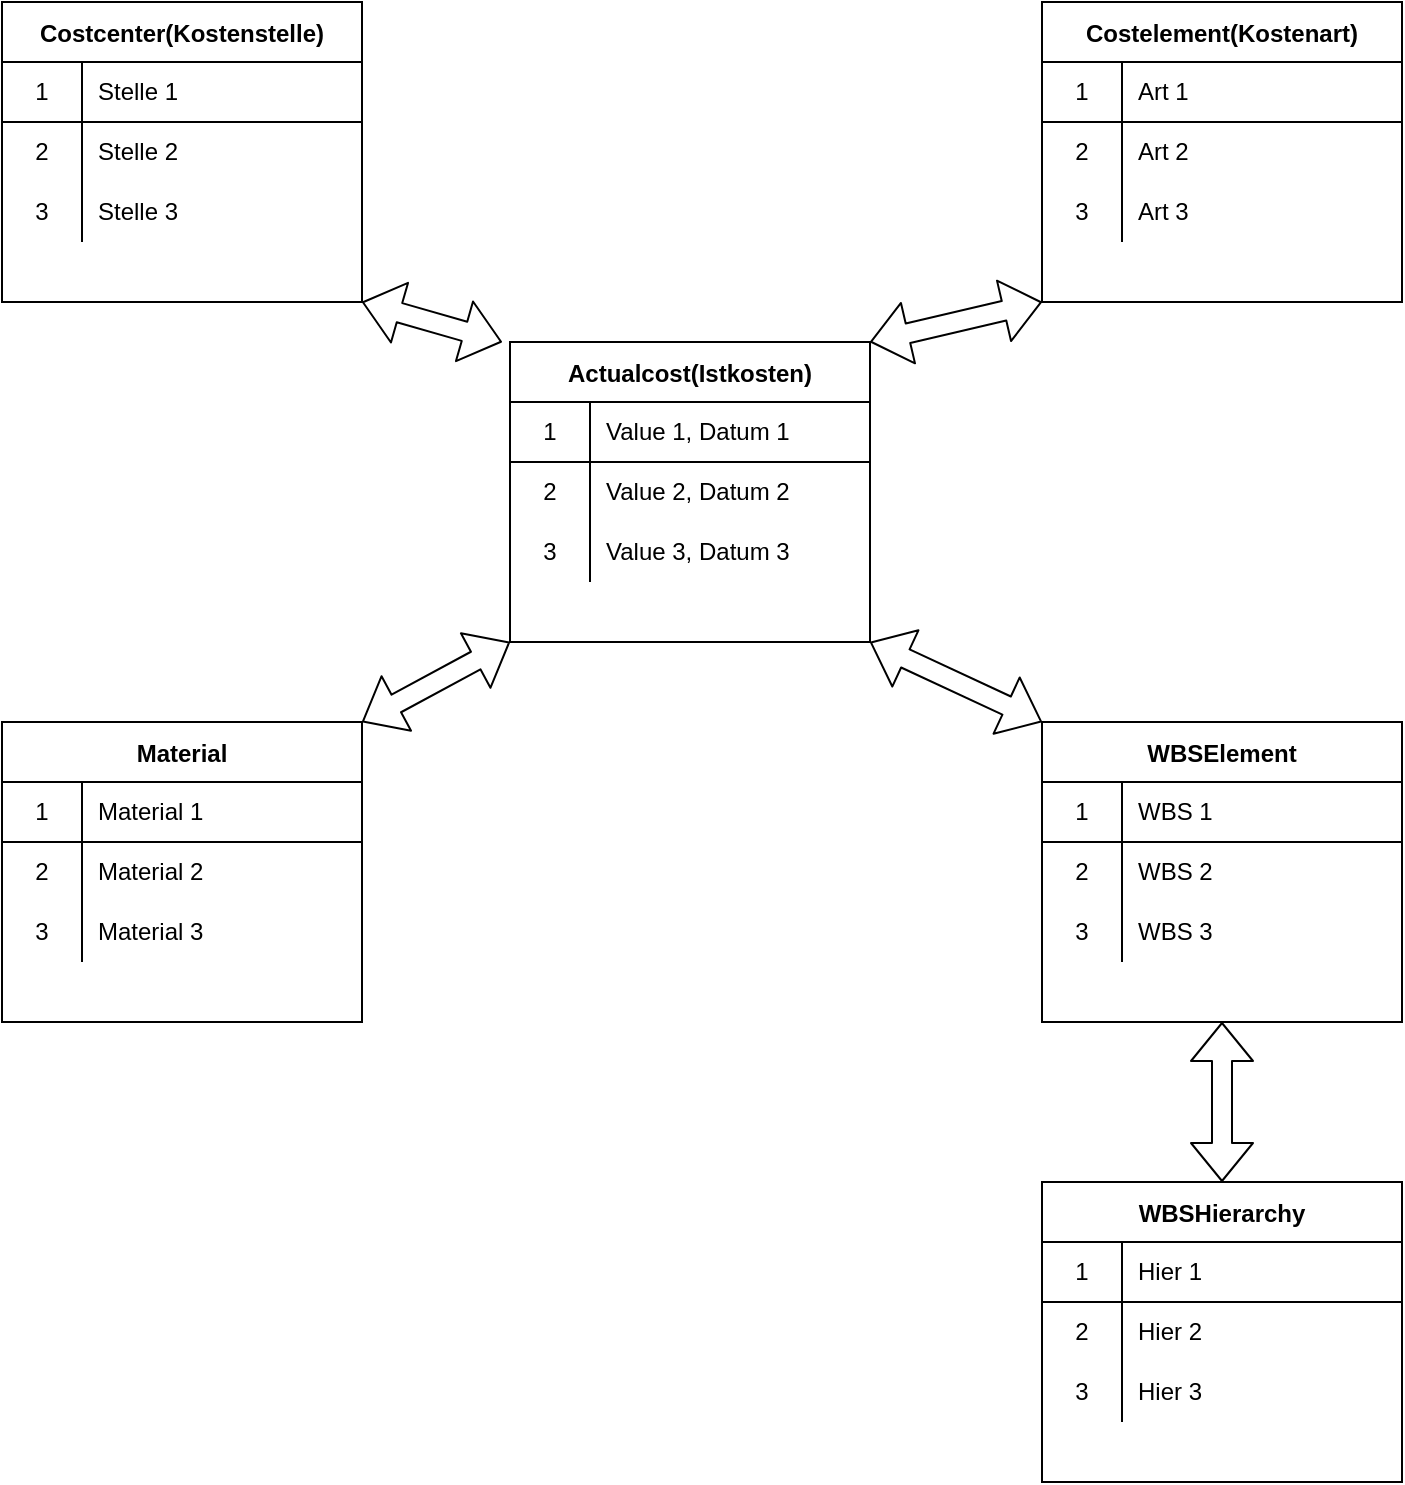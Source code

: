 <mxfile version="14.8.6" type="github">
  <diagram id="VCSpTA-SjYU76D78YNwS" name="Page-1">
    <mxGraphModel dx="1384" dy="817" grid="1" gridSize="10" guides="1" tooltips="1" connect="1" arrows="1" fold="1" page="1" pageScale="1" pageWidth="827" pageHeight="1169" math="0" shadow="0">
      <root>
        <mxCell id="0" />
        <mxCell id="1" parent="0" />
        <mxCell id="9h3Nq024I1QE6qbpNNlG-1" value="Actualcost(Istkosten)" style="shape=table;startSize=30;container=1;collapsible=0;childLayout=tableLayout;fixedRows=1;rowLines=0;fontStyle=1;align=center;" vertex="1" parent="1">
          <mxGeometry x="324" y="280" width="180" height="150" as="geometry" />
        </mxCell>
        <mxCell id="9h3Nq024I1QE6qbpNNlG-2" value="" style="shape=partialRectangle;html=1;whiteSpace=wrap;collapsible=0;dropTarget=0;pointerEvents=0;fillColor=none;top=0;left=0;bottom=1;right=0;points=[[0,0.5],[1,0.5]];portConstraint=eastwest;" vertex="1" parent="9h3Nq024I1QE6qbpNNlG-1">
          <mxGeometry y="30" width="180" height="30" as="geometry" />
        </mxCell>
        <mxCell id="9h3Nq024I1QE6qbpNNlG-3" value="1" style="shape=partialRectangle;html=1;whiteSpace=wrap;connectable=0;fillColor=none;top=0;left=0;bottom=0;right=0;overflow=hidden;" vertex="1" parent="9h3Nq024I1QE6qbpNNlG-2">
          <mxGeometry width="40" height="30" as="geometry" />
        </mxCell>
        <mxCell id="9h3Nq024I1QE6qbpNNlG-4" value="Value 1, Datum 1" style="shape=partialRectangle;html=1;whiteSpace=wrap;connectable=0;fillColor=none;top=0;left=0;bottom=0;right=0;align=left;spacingLeft=6;overflow=hidden;" vertex="1" parent="9h3Nq024I1QE6qbpNNlG-2">
          <mxGeometry x="40" width="140" height="30" as="geometry" />
        </mxCell>
        <mxCell id="9h3Nq024I1QE6qbpNNlG-5" value="" style="shape=partialRectangle;html=1;whiteSpace=wrap;collapsible=0;dropTarget=0;pointerEvents=0;fillColor=none;top=0;left=0;bottom=0;right=0;points=[[0,0.5],[1,0.5]];portConstraint=eastwest;" vertex="1" parent="9h3Nq024I1QE6qbpNNlG-1">
          <mxGeometry y="60" width="180" height="30" as="geometry" />
        </mxCell>
        <mxCell id="9h3Nq024I1QE6qbpNNlG-6" value="2" style="shape=partialRectangle;html=1;whiteSpace=wrap;connectable=0;fillColor=none;top=0;left=0;bottom=0;right=0;overflow=hidden;" vertex="1" parent="9h3Nq024I1QE6qbpNNlG-5">
          <mxGeometry width="40" height="30" as="geometry" />
        </mxCell>
        <mxCell id="9h3Nq024I1QE6qbpNNlG-7" value="Value 2, Datum 2" style="shape=partialRectangle;html=1;whiteSpace=wrap;connectable=0;fillColor=none;top=0;left=0;bottom=0;right=0;align=left;spacingLeft=6;overflow=hidden;" vertex="1" parent="9h3Nq024I1QE6qbpNNlG-5">
          <mxGeometry x="40" width="140" height="30" as="geometry" />
        </mxCell>
        <mxCell id="9h3Nq024I1QE6qbpNNlG-8" value="" style="shape=partialRectangle;html=1;whiteSpace=wrap;collapsible=0;dropTarget=0;pointerEvents=0;fillColor=none;top=0;left=0;bottom=0;right=0;points=[[0,0.5],[1,0.5]];portConstraint=eastwest;" vertex="1" parent="9h3Nq024I1QE6qbpNNlG-1">
          <mxGeometry y="90" width="180" height="30" as="geometry" />
        </mxCell>
        <mxCell id="9h3Nq024I1QE6qbpNNlG-9" value="3" style="shape=partialRectangle;html=1;whiteSpace=wrap;connectable=0;fillColor=none;top=0;left=0;bottom=0;right=0;overflow=hidden;" vertex="1" parent="9h3Nq024I1QE6qbpNNlG-8">
          <mxGeometry width="40" height="30" as="geometry" />
        </mxCell>
        <mxCell id="9h3Nq024I1QE6qbpNNlG-10" value="Value 3, Datum 3" style="shape=partialRectangle;html=1;whiteSpace=wrap;connectable=0;fillColor=none;top=0;left=0;bottom=0;right=0;align=left;spacingLeft=6;overflow=hidden;" vertex="1" parent="9h3Nq024I1QE6qbpNNlG-8">
          <mxGeometry x="40" width="140" height="30" as="geometry" />
        </mxCell>
        <mxCell id="9h3Nq024I1QE6qbpNNlG-11" value="Costcenter(Kostenstelle)" style="shape=table;startSize=30;container=1;collapsible=0;childLayout=tableLayout;fixedRows=1;rowLines=0;fontStyle=1;align=center;" vertex="1" parent="1">
          <mxGeometry x="70" y="110" width="180" height="150" as="geometry" />
        </mxCell>
        <mxCell id="9h3Nq024I1QE6qbpNNlG-12" value="" style="shape=partialRectangle;html=1;whiteSpace=wrap;collapsible=0;dropTarget=0;pointerEvents=0;fillColor=none;top=0;left=0;bottom=1;right=0;points=[[0,0.5],[1,0.5]];portConstraint=eastwest;" vertex="1" parent="9h3Nq024I1QE6qbpNNlG-11">
          <mxGeometry y="30" width="180" height="30" as="geometry" />
        </mxCell>
        <mxCell id="9h3Nq024I1QE6qbpNNlG-13" value="1" style="shape=partialRectangle;html=1;whiteSpace=wrap;connectable=0;fillColor=none;top=0;left=0;bottom=0;right=0;overflow=hidden;" vertex="1" parent="9h3Nq024I1QE6qbpNNlG-12">
          <mxGeometry width="40" height="30" as="geometry" />
        </mxCell>
        <mxCell id="9h3Nq024I1QE6qbpNNlG-14" value="Stelle 1" style="shape=partialRectangle;html=1;whiteSpace=wrap;connectable=0;fillColor=none;top=0;left=0;bottom=0;right=0;align=left;spacingLeft=6;overflow=hidden;" vertex="1" parent="9h3Nq024I1QE6qbpNNlG-12">
          <mxGeometry x="40" width="140" height="30" as="geometry" />
        </mxCell>
        <mxCell id="9h3Nq024I1QE6qbpNNlG-15" value="" style="shape=partialRectangle;html=1;whiteSpace=wrap;collapsible=0;dropTarget=0;pointerEvents=0;fillColor=none;top=0;left=0;bottom=0;right=0;points=[[0,0.5],[1,0.5]];portConstraint=eastwest;" vertex="1" parent="9h3Nq024I1QE6qbpNNlG-11">
          <mxGeometry y="60" width="180" height="30" as="geometry" />
        </mxCell>
        <mxCell id="9h3Nq024I1QE6qbpNNlG-16" value="2" style="shape=partialRectangle;html=1;whiteSpace=wrap;connectable=0;fillColor=none;top=0;left=0;bottom=0;right=0;overflow=hidden;" vertex="1" parent="9h3Nq024I1QE6qbpNNlG-15">
          <mxGeometry width="40" height="30" as="geometry" />
        </mxCell>
        <mxCell id="9h3Nq024I1QE6qbpNNlG-17" value="Stelle 2" style="shape=partialRectangle;html=1;whiteSpace=wrap;connectable=0;fillColor=none;top=0;left=0;bottom=0;right=0;align=left;spacingLeft=6;overflow=hidden;" vertex="1" parent="9h3Nq024I1QE6qbpNNlG-15">
          <mxGeometry x="40" width="140" height="30" as="geometry" />
        </mxCell>
        <mxCell id="9h3Nq024I1QE6qbpNNlG-18" value="" style="shape=partialRectangle;html=1;whiteSpace=wrap;collapsible=0;dropTarget=0;pointerEvents=0;fillColor=none;top=0;left=0;bottom=0;right=0;points=[[0,0.5],[1,0.5]];portConstraint=eastwest;" vertex="1" parent="9h3Nq024I1QE6qbpNNlG-11">
          <mxGeometry y="90" width="180" height="30" as="geometry" />
        </mxCell>
        <mxCell id="9h3Nq024I1QE6qbpNNlG-19" value="3" style="shape=partialRectangle;html=1;whiteSpace=wrap;connectable=0;fillColor=none;top=0;left=0;bottom=0;right=0;overflow=hidden;" vertex="1" parent="9h3Nq024I1QE6qbpNNlG-18">
          <mxGeometry width="40" height="30" as="geometry" />
        </mxCell>
        <mxCell id="9h3Nq024I1QE6qbpNNlG-20" value="Stelle 3" style="shape=partialRectangle;html=1;whiteSpace=wrap;connectable=0;fillColor=none;top=0;left=0;bottom=0;right=0;align=left;spacingLeft=6;overflow=hidden;" vertex="1" parent="9h3Nq024I1QE6qbpNNlG-18">
          <mxGeometry x="40" width="140" height="30" as="geometry" />
        </mxCell>
        <mxCell id="9h3Nq024I1QE6qbpNNlG-21" value="Costelement(Kostenart)" style="shape=table;startSize=30;container=1;collapsible=0;childLayout=tableLayout;fixedRows=1;rowLines=0;fontStyle=1;align=center;" vertex="1" parent="1">
          <mxGeometry x="590" y="110" width="180" height="150" as="geometry" />
        </mxCell>
        <mxCell id="9h3Nq024I1QE6qbpNNlG-22" value="" style="shape=partialRectangle;html=1;whiteSpace=wrap;collapsible=0;dropTarget=0;pointerEvents=0;fillColor=none;top=0;left=0;bottom=1;right=0;points=[[0,0.5],[1,0.5]];portConstraint=eastwest;" vertex="1" parent="9h3Nq024I1QE6qbpNNlG-21">
          <mxGeometry y="30" width="180" height="30" as="geometry" />
        </mxCell>
        <mxCell id="9h3Nq024I1QE6qbpNNlG-23" value="1" style="shape=partialRectangle;html=1;whiteSpace=wrap;connectable=0;fillColor=none;top=0;left=0;bottom=0;right=0;overflow=hidden;" vertex="1" parent="9h3Nq024I1QE6qbpNNlG-22">
          <mxGeometry width="40" height="30" as="geometry" />
        </mxCell>
        <mxCell id="9h3Nq024I1QE6qbpNNlG-24" value="Art 1" style="shape=partialRectangle;html=1;whiteSpace=wrap;connectable=0;fillColor=none;top=0;left=0;bottom=0;right=0;align=left;spacingLeft=6;overflow=hidden;" vertex="1" parent="9h3Nq024I1QE6qbpNNlG-22">
          <mxGeometry x="40" width="140" height="30" as="geometry" />
        </mxCell>
        <mxCell id="9h3Nq024I1QE6qbpNNlG-25" value="" style="shape=partialRectangle;html=1;whiteSpace=wrap;collapsible=0;dropTarget=0;pointerEvents=0;fillColor=none;top=0;left=0;bottom=0;right=0;points=[[0,0.5],[1,0.5]];portConstraint=eastwest;" vertex="1" parent="9h3Nq024I1QE6qbpNNlG-21">
          <mxGeometry y="60" width="180" height="30" as="geometry" />
        </mxCell>
        <mxCell id="9h3Nq024I1QE6qbpNNlG-26" value="2" style="shape=partialRectangle;html=1;whiteSpace=wrap;connectable=0;fillColor=none;top=0;left=0;bottom=0;right=0;overflow=hidden;" vertex="1" parent="9h3Nq024I1QE6qbpNNlG-25">
          <mxGeometry width="40" height="30" as="geometry" />
        </mxCell>
        <mxCell id="9h3Nq024I1QE6qbpNNlG-27" value="Art 2" style="shape=partialRectangle;html=1;whiteSpace=wrap;connectable=0;fillColor=none;top=0;left=0;bottom=0;right=0;align=left;spacingLeft=6;overflow=hidden;" vertex="1" parent="9h3Nq024I1QE6qbpNNlG-25">
          <mxGeometry x="40" width="140" height="30" as="geometry" />
        </mxCell>
        <mxCell id="9h3Nq024I1QE6qbpNNlG-28" value="" style="shape=partialRectangle;html=1;whiteSpace=wrap;collapsible=0;dropTarget=0;pointerEvents=0;fillColor=none;top=0;left=0;bottom=0;right=0;points=[[0,0.5],[1,0.5]];portConstraint=eastwest;" vertex="1" parent="9h3Nq024I1QE6qbpNNlG-21">
          <mxGeometry y="90" width="180" height="30" as="geometry" />
        </mxCell>
        <mxCell id="9h3Nq024I1QE6qbpNNlG-29" value="3" style="shape=partialRectangle;html=1;whiteSpace=wrap;connectable=0;fillColor=none;top=0;left=0;bottom=0;right=0;overflow=hidden;" vertex="1" parent="9h3Nq024I1QE6qbpNNlG-28">
          <mxGeometry width="40" height="30" as="geometry" />
        </mxCell>
        <mxCell id="9h3Nq024I1QE6qbpNNlG-30" value="Art 3" style="shape=partialRectangle;html=1;whiteSpace=wrap;connectable=0;fillColor=none;top=0;left=0;bottom=0;right=0;align=left;spacingLeft=6;overflow=hidden;" vertex="1" parent="9h3Nq024I1QE6qbpNNlG-28">
          <mxGeometry x="40" width="140" height="30" as="geometry" />
        </mxCell>
        <mxCell id="9h3Nq024I1QE6qbpNNlG-31" value="Material" style="shape=table;startSize=30;container=1;collapsible=0;childLayout=tableLayout;fixedRows=1;rowLines=0;fontStyle=1;align=center;" vertex="1" parent="1">
          <mxGeometry x="70" y="470" width="180" height="150" as="geometry" />
        </mxCell>
        <mxCell id="9h3Nq024I1QE6qbpNNlG-32" value="" style="shape=partialRectangle;html=1;whiteSpace=wrap;collapsible=0;dropTarget=0;pointerEvents=0;fillColor=none;top=0;left=0;bottom=1;right=0;points=[[0,0.5],[1,0.5]];portConstraint=eastwest;" vertex="1" parent="9h3Nq024I1QE6qbpNNlG-31">
          <mxGeometry y="30" width="180" height="30" as="geometry" />
        </mxCell>
        <mxCell id="9h3Nq024I1QE6qbpNNlG-33" value="1" style="shape=partialRectangle;html=1;whiteSpace=wrap;connectable=0;fillColor=none;top=0;left=0;bottom=0;right=0;overflow=hidden;" vertex="1" parent="9h3Nq024I1QE6qbpNNlG-32">
          <mxGeometry width="40" height="30" as="geometry" />
        </mxCell>
        <mxCell id="9h3Nq024I1QE6qbpNNlG-34" value="Material 1" style="shape=partialRectangle;html=1;whiteSpace=wrap;connectable=0;fillColor=none;top=0;left=0;bottom=0;right=0;align=left;spacingLeft=6;overflow=hidden;" vertex="1" parent="9h3Nq024I1QE6qbpNNlG-32">
          <mxGeometry x="40" width="140" height="30" as="geometry" />
        </mxCell>
        <mxCell id="9h3Nq024I1QE6qbpNNlG-35" value="" style="shape=partialRectangle;html=1;whiteSpace=wrap;collapsible=0;dropTarget=0;pointerEvents=0;fillColor=none;top=0;left=0;bottom=0;right=0;points=[[0,0.5],[1,0.5]];portConstraint=eastwest;" vertex="1" parent="9h3Nq024I1QE6qbpNNlG-31">
          <mxGeometry y="60" width="180" height="30" as="geometry" />
        </mxCell>
        <mxCell id="9h3Nq024I1QE6qbpNNlG-36" value="2" style="shape=partialRectangle;html=1;whiteSpace=wrap;connectable=0;fillColor=none;top=0;left=0;bottom=0;right=0;overflow=hidden;" vertex="1" parent="9h3Nq024I1QE6qbpNNlG-35">
          <mxGeometry width="40" height="30" as="geometry" />
        </mxCell>
        <mxCell id="9h3Nq024I1QE6qbpNNlG-37" value="Material 2" style="shape=partialRectangle;html=1;whiteSpace=wrap;connectable=0;fillColor=none;top=0;left=0;bottom=0;right=0;align=left;spacingLeft=6;overflow=hidden;" vertex="1" parent="9h3Nq024I1QE6qbpNNlG-35">
          <mxGeometry x="40" width="140" height="30" as="geometry" />
        </mxCell>
        <mxCell id="9h3Nq024I1QE6qbpNNlG-38" value="" style="shape=partialRectangle;html=1;whiteSpace=wrap;collapsible=0;dropTarget=0;pointerEvents=0;fillColor=none;top=0;left=0;bottom=0;right=0;points=[[0,0.5],[1,0.5]];portConstraint=eastwest;" vertex="1" parent="9h3Nq024I1QE6qbpNNlG-31">
          <mxGeometry y="90" width="180" height="30" as="geometry" />
        </mxCell>
        <mxCell id="9h3Nq024I1QE6qbpNNlG-39" value="3" style="shape=partialRectangle;html=1;whiteSpace=wrap;connectable=0;fillColor=none;top=0;left=0;bottom=0;right=0;overflow=hidden;" vertex="1" parent="9h3Nq024I1QE6qbpNNlG-38">
          <mxGeometry width="40" height="30" as="geometry" />
        </mxCell>
        <mxCell id="9h3Nq024I1QE6qbpNNlG-40" value="Material 3" style="shape=partialRectangle;html=1;whiteSpace=wrap;connectable=0;fillColor=none;top=0;left=0;bottom=0;right=0;align=left;spacingLeft=6;overflow=hidden;" vertex="1" parent="9h3Nq024I1QE6qbpNNlG-38">
          <mxGeometry x="40" width="140" height="30" as="geometry" />
        </mxCell>
        <mxCell id="9h3Nq024I1QE6qbpNNlG-41" value="WBSElement" style="shape=table;startSize=30;container=1;collapsible=0;childLayout=tableLayout;fixedRows=1;rowLines=0;fontStyle=1;align=center;" vertex="1" parent="1">
          <mxGeometry x="590" y="470" width="180" height="150" as="geometry" />
        </mxCell>
        <mxCell id="9h3Nq024I1QE6qbpNNlG-42" value="" style="shape=partialRectangle;html=1;whiteSpace=wrap;collapsible=0;dropTarget=0;pointerEvents=0;fillColor=none;top=0;left=0;bottom=1;right=0;points=[[0,0.5],[1,0.5]];portConstraint=eastwest;" vertex="1" parent="9h3Nq024I1QE6qbpNNlG-41">
          <mxGeometry y="30" width="180" height="30" as="geometry" />
        </mxCell>
        <mxCell id="9h3Nq024I1QE6qbpNNlG-43" value="1" style="shape=partialRectangle;html=1;whiteSpace=wrap;connectable=0;fillColor=none;top=0;left=0;bottom=0;right=0;overflow=hidden;" vertex="1" parent="9h3Nq024I1QE6qbpNNlG-42">
          <mxGeometry width="40" height="30" as="geometry" />
        </mxCell>
        <mxCell id="9h3Nq024I1QE6qbpNNlG-44" value="WBS 1" style="shape=partialRectangle;html=1;whiteSpace=wrap;connectable=0;fillColor=none;top=0;left=0;bottom=0;right=0;align=left;spacingLeft=6;overflow=hidden;" vertex="1" parent="9h3Nq024I1QE6qbpNNlG-42">
          <mxGeometry x="40" width="140" height="30" as="geometry" />
        </mxCell>
        <mxCell id="9h3Nq024I1QE6qbpNNlG-45" value="" style="shape=partialRectangle;html=1;whiteSpace=wrap;collapsible=0;dropTarget=0;pointerEvents=0;fillColor=none;top=0;left=0;bottom=0;right=0;points=[[0,0.5],[1,0.5]];portConstraint=eastwest;" vertex="1" parent="9h3Nq024I1QE6qbpNNlG-41">
          <mxGeometry y="60" width="180" height="30" as="geometry" />
        </mxCell>
        <mxCell id="9h3Nq024I1QE6qbpNNlG-46" value="2" style="shape=partialRectangle;html=1;whiteSpace=wrap;connectable=0;fillColor=none;top=0;left=0;bottom=0;right=0;overflow=hidden;" vertex="1" parent="9h3Nq024I1QE6qbpNNlG-45">
          <mxGeometry width="40" height="30" as="geometry" />
        </mxCell>
        <mxCell id="9h3Nq024I1QE6qbpNNlG-47" value="WBS 2" style="shape=partialRectangle;html=1;whiteSpace=wrap;connectable=0;fillColor=none;top=0;left=0;bottom=0;right=0;align=left;spacingLeft=6;overflow=hidden;" vertex="1" parent="9h3Nq024I1QE6qbpNNlG-45">
          <mxGeometry x="40" width="140" height="30" as="geometry" />
        </mxCell>
        <mxCell id="9h3Nq024I1QE6qbpNNlG-48" value="" style="shape=partialRectangle;html=1;whiteSpace=wrap;collapsible=0;dropTarget=0;pointerEvents=0;fillColor=none;top=0;left=0;bottom=0;right=0;points=[[0,0.5],[1,0.5]];portConstraint=eastwest;" vertex="1" parent="9h3Nq024I1QE6qbpNNlG-41">
          <mxGeometry y="90" width="180" height="30" as="geometry" />
        </mxCell>
        <mxCell id="9h3Nq024I1QE6qbpNNlG-49" value="3" style="shape=partialRectangle;html=1;whiteSpace=wrap;connectable=0;fillColor=none;top=0;left=0;bottom=0;right=0;overflow=hidden;" vertex="1" parent="9h3Nq024I1QE6qbpNNlG-48">
          <mxGeometry width="40" height="30" as="geometry" />
        </mxCell>
        <mxCell id="9h3Nq024I1QE6qbpNNlG-50" value="WBS 3" style="shape=partialRectangle;html=1;whiteSpace=wrap;connectable=0;fillColor=none;top=0;left=0;bottom=0;right=0;align=left;spacingLeft=6;overflow=hidden;" vertex="1" parent="9h3Nq024I1QE6qbpNNlG-48">
          <mxGeometry x="40" width="140" height="30" as="geometry" />
        </mxCell>
        <mxCell id="9h3Nq024I1QE6qbpNNlG-51" value="WBSHierarchy" style="shape=table;startSize=30;container=1;collapsible=0;childLayout=tableLayout;fixedRows=1;rowLines=0;fontStyle=1;align=center;" vertex="1" parent="1">
          <mxGeometry x="590" y="700" width="180" height="150" as="geometry" />
        </mxCell>
        <mxCell id="9h3Nq024I1QE6qbpNNlG-52" value="" style="shape=partialRectangle;html=1;whiteSpace=wrap;collapsible=0;dropTarget=0;pointerEvents=0;fillColor=none;top=0;left=0;bottom=1;right=0;points=[[0,0.5],[1,0.5]];portConstraint=eastwest;" vertex="1" parent="9h3Nq024I1QE6qbpNNlG-51">
          <mxGeometry y="30" width="180" height="30" as="geometry" />
        </mxCell>
        <mxCell id="9h3Nq024I1QE6qbpNNlG-53" value="1" style="shape=partialRectangle;html=1;whiteSpace=wrap;connectable=0;fillColor=none;top=0;left=0;bottom=0;right=0;overflow=hidden;" vertex="1" parent="9h3Nq024I1QE6qbpNNlG-52">
          <mxGeometry width="40" height="30" as="geometry" />
        </mxCell>
        <mxCell id="9h3Nq024I1QE6qbpNNlG-54" value="Hier 1" style="shape=partialRectangle;html=1;whiteSpace=wrap;connectable=0;fillColor=none;top=0;left=0;bottom=0;right=0;align=left;spacingLeft=6;overflow=hidden;" vertex="1" parent="9h3Nq024I1QE6qbpNNlG-52">
          <mxGeometry x="40" width="140" height="30" as="geometry" />
        </mxCell>
        <mxCell id="9h3Nq024I1QE6qbpNNlG-55" value="" style="shape=partialRectangle;html=1;whiteSpace=wrap;collapsible=0;dropTarget=0;pointerEvents=0;fillColor=none;top=0;left=0;bottom=0;right=0;points=[[0,0.5],[1,0.5]];portConstraint=eastwest;" vertex="1" parent="9h3Nq024I1QE6qbpNNlG-51">
          <mxGeometry y="60" width="180" height="30" as="geometry" />
        </mxCell>
        <mxCell id="9h3Nq024I1QE6qbpNNlG-56" value="2" style="shape=partialRectangle;html=1;whiteSpace=wrap;connectable=0;fillColor=none;top=0;left=0;bottom=0;right=0;overflow=hidden;" vertex="1" parent="9h3Nq024I1QE6qbpNNlG-55">
          <mxGeometry width="40" height="30" as="geometry" />
        </mxCell>
        <mxCell id="9h3Nq024I1QE6qbpNNlG-57" value="Hier 2" style="shape=partialRectangle;html=1;whiteSpace=wrap;connectable=0;fillColor=none;top=0;left=0;bottom=0;right=0;align=left;spacingLeft=6;overflow=hidden;" vertex="1" parent="9h3Nq024I1QE6qbpNNlG-55">
          <mxGeometry x="40" width="140" height="30" as="geometry" />
        </mxCell>
        <mxCell id="9h3Nq024I1QE6qbpNNlG-58" value="" style="shape=partialRectangle;html=1;whiteSpace=wrap;collapsible=0;dropTarget=0;pointerEvents=0;fillColor=none;top=0;left=0;bottom=0;right=0;points=[[0,0.5],[1,0.5]];portConstraint=eastwest;" vertex="1" parent="9h3Nq024I1QE6qbpNNlG-51">
          <mxGeometry y="90" width="180" height="30" as="geometry" />
        </mxCell>
        <mxCell id="9h3Nq024I1QE6qbpNNlG-59" value="3" style="shape=partialRectangle;html=1;whiteSpace=wrap;connectable=0;fillColor=none;top=0;left=0;bottom=0;right=0;overflow=hidden;" vertex="1" parent="9h3Nq024I1QE6qbpNNlG-58">
          <mxGeometry width="40" height="30" as="geometry" />
        </mxCell>
        <mxCell id="9h3Nq024I1QE6qbpNNlG-60" value="Hier 3" style="shape=partialRectangle;html=1;whiteSpace=wrap;connectable=0;fillColor=none;top=0;left=0;bottom=0;right=0;align=left;spacingLeft=6;overflow=hidden;" vertex="1" parent="9h3Nq024I1QE6qbpNNlG-58">
          <mxGeometry x="40" width="140" height="30" as="geometry" />
        </mxCell>
        <mxCell id="9h3Nq024I1QE6qbpNNlG-61" value="" style="shape=flexArrow;endArrow=classic;startArrow=classic;html=1;" edge="1" parent="1">
          <mxGeometry width="100" height="100" relative="1" as="geometry">
            <mxPoint x="250" y="260" as="sourcePoint" />
            <mxPoint x="320" y="280" as="targetPoint" />
          </mxGeometry>
        </mxCell>
        <mxCell id="9h3Nq024I1QE6qbpNNlG-62" value="" style="shape=flexArrow;endArrow=classic;startArrow=classic;html=1;entryX=0;entryY=1;entryDx=0;entryDy=0;exitX=1;exitY=0;exitDx=0;exitDy=0;" edge="1" parent="1" source="9h3Nq024I1QE6qbpNNlG-31" target="9h3Nq024I1QE6qbpNNlG-1">
          <mxGeometry width="100" height="100" relative="1" as="geometry">
            <mxPoint x="330" y="580" as="sourcePoint" />
            <mxPoint x="320" y="420" as="targetPoint" />
          </mxGeometry>
        </mxCell>
        <mxCell id="9h3Nq024I1QE6qbpNNlG-63" value="" style="shape=flexArrow;endArrow=classic;startArrow=classic;html=1;entryX=0;entryY=1;entryDx=0;entryDy=0;exitX=1;exitY=0;exitDx=0;exitDy=0;" edge="1" parent="1" source="9h3Nq024I1QE6qbpNNlG-1" target="9h3Nq024I1QE6qbpNNlG-21">
          <mxGeometry width="100" height="100" relative="1" as="geometry">
            <mxPoint x="440" y="570" as="sourcePoint" />
            <mxPoint x="540" y="470" as="targetPoint" />
          </mxGeometry>
        </mxCell>
        <mxCell id="9h3Nq024I1QE6qbpNNlG-64" value="" style="shape=flexArrow;endArrow=classic;startArrow=classic;html=1;entryX=0;entryY=0;entryDx=0;entryDy=0;exitX=1;exitY=1;exitDx=0;exitDy=0;" edge="1" parent="1" source="9h3Nq024I1QE6qbpNNlG-1" target="9h3Nq024I1QE6qbpNNlG-41">
          <mxGeometry width="100" height="100" relative="1" as="geometry">
            <mxPoint x="450" y="600" as="sourcePoint" />
            <mxPoint x="550" y="500" as="targetPoint" />
          </mxGeometry>
        </mxCell>
        <mxCell id="9h3Nq024I1QE6qbpNNlG-65" value="" style="shape=flexArrow;endArrow=classic;startArrow=classic;html=1;entryX=0.5;entryY=1;entryDx=0;entryDy=0;" edge="1" parent="1" target="9h3Nq024I1QE6qbpNNlG-41">
          <mxGeometry width="100" height="100" relative="1" as="geometry">
            <mxPoint x="680" y="700" as="sourcePoint" />
            <mxPoint x="780" y="630" as="targetPoint" />
          </mxGeometry>
        </mxCell>
      </root>
    </mxGraphModel>
  </diagram>
</mxfile>
